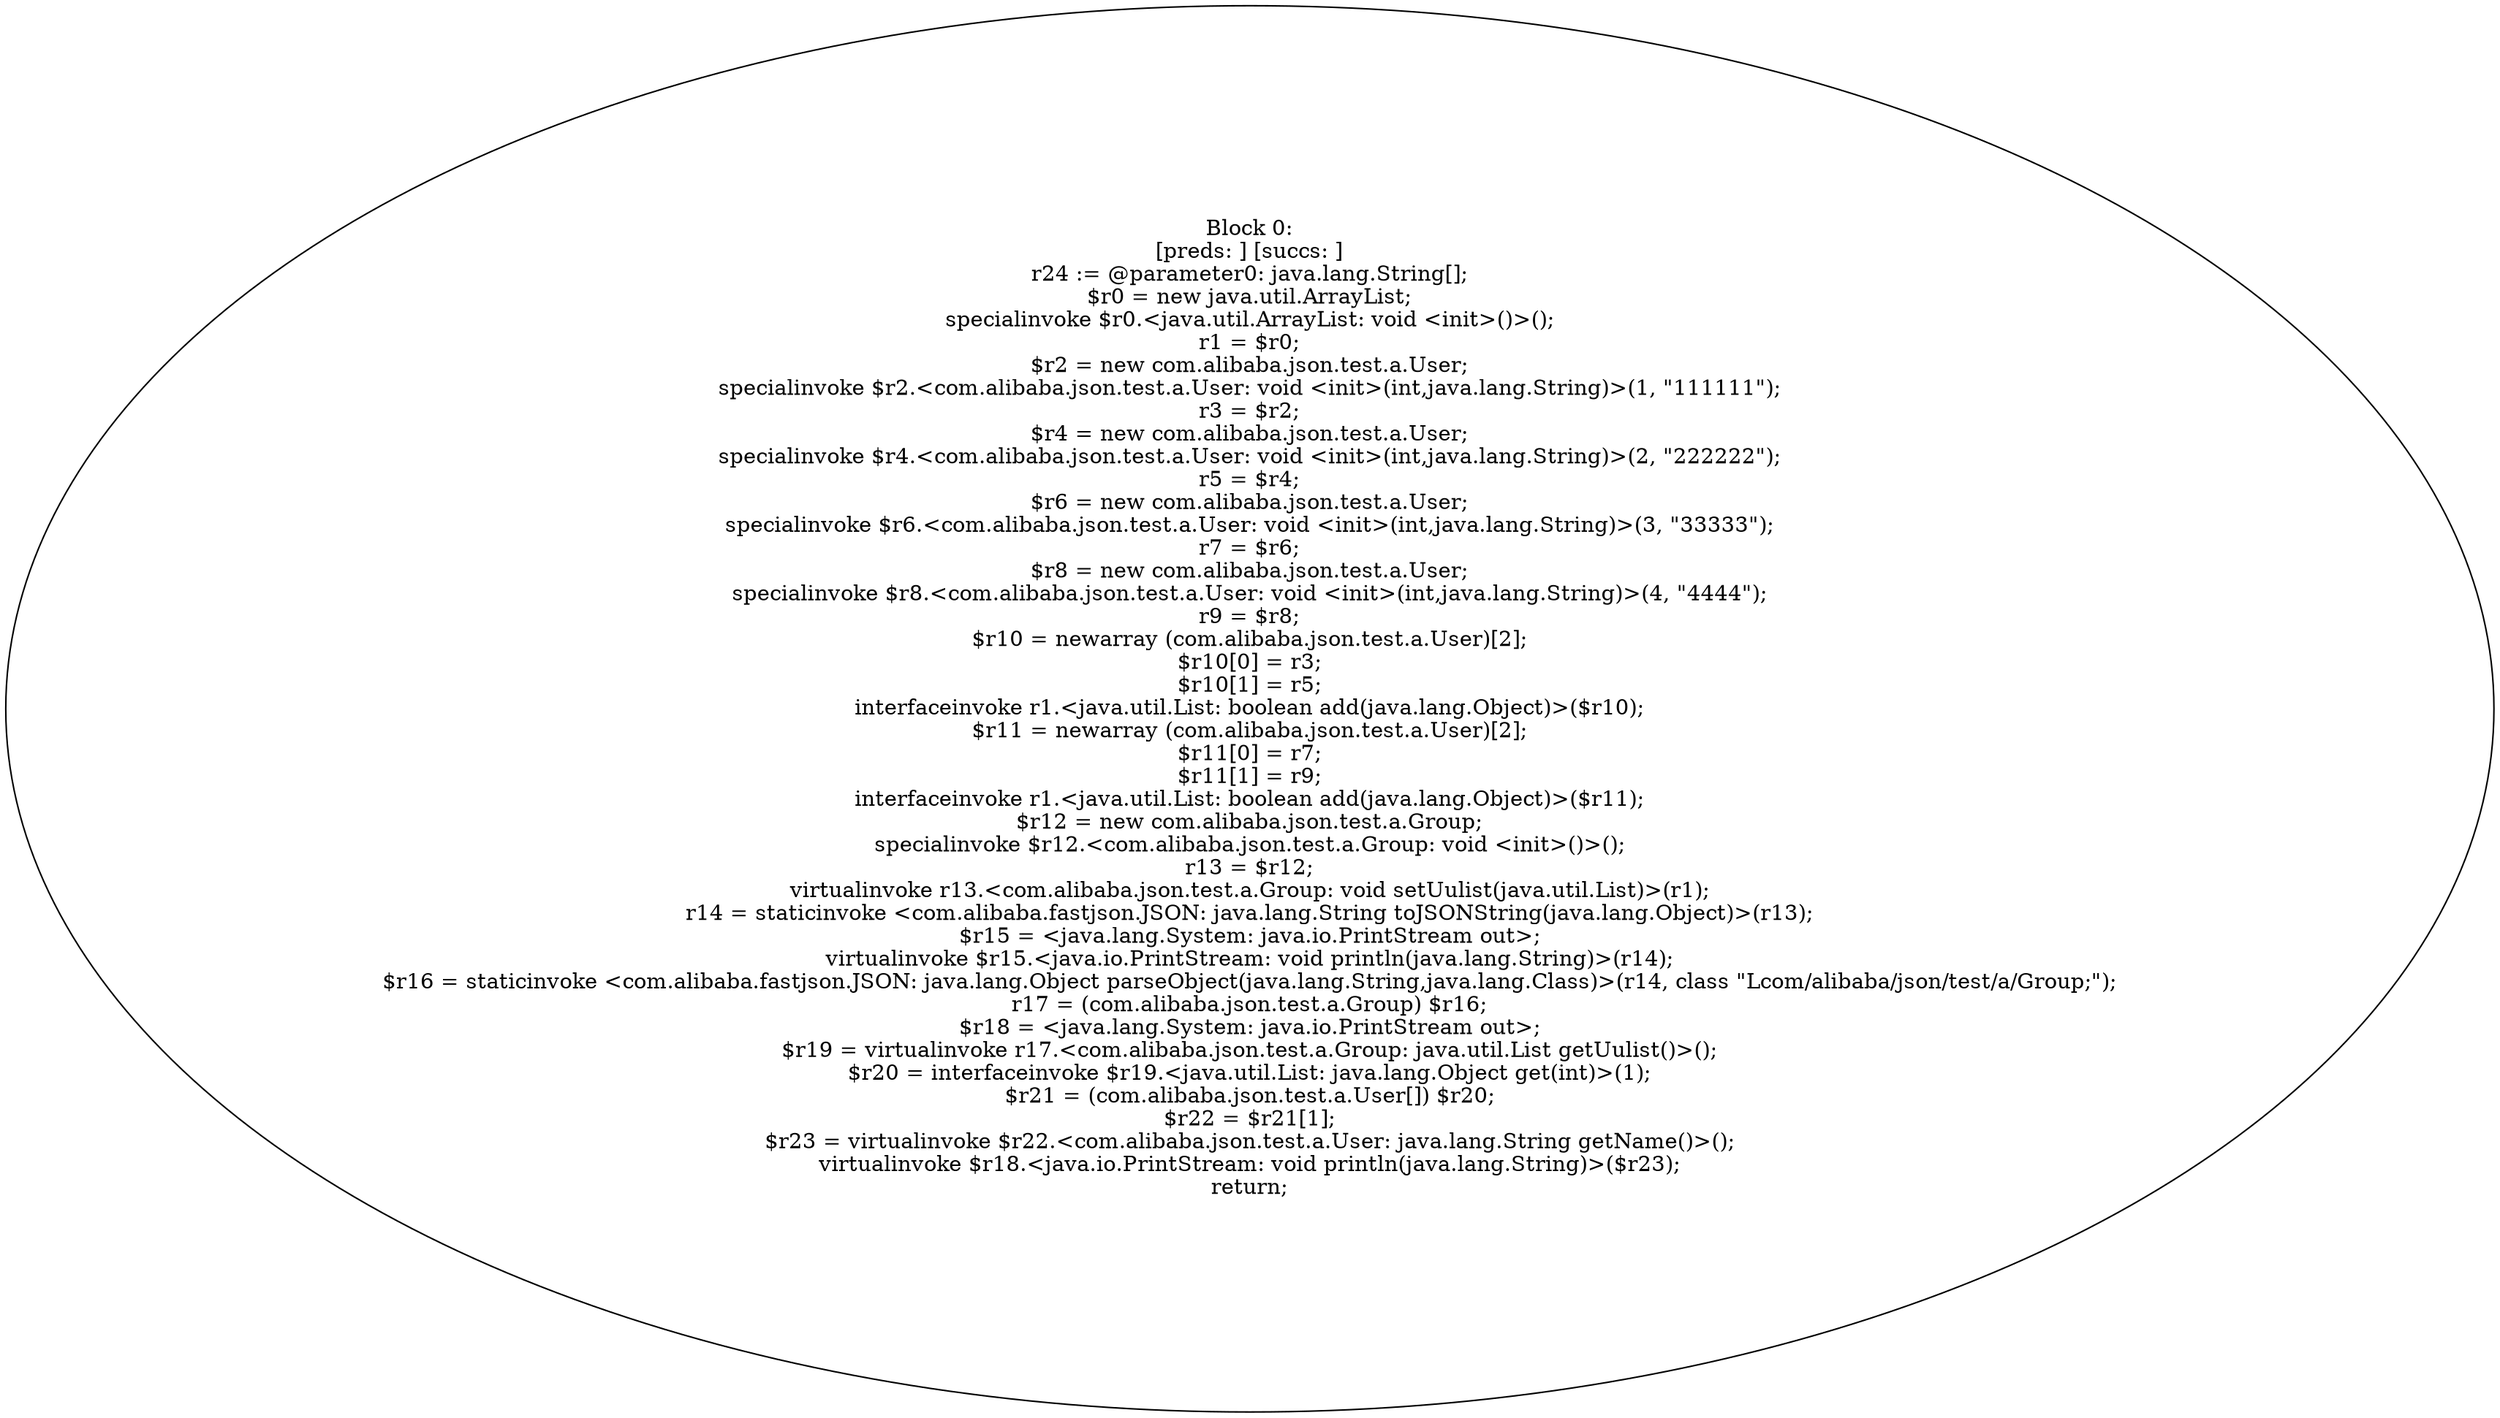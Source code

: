 digraph "unitGraph" {
    "Block 0:
[preds: ] [succs: ]
r24 := @parameter0: java.lang.String[];
$r0 = new java.util.ArrayList;
specialinvoke $r0.<java.util.ArrayList: void <init>()>();
r1 = $r0;
$r2 = new com.alibaba.json.test.a.User;
specialinvoke $r2.<com.alibaba.json.test.a.User: void <init>(int,java.lang.String)>(1, \"111111\");
r3 = $r2;
$r4 = new com.alibaba.json.test.a.User;
specialinvoke $r4.<com.alibaba.json.test.a.User: void <init>(int,java.lang.String)>(2, \"222222\");
r5 = $r4;
$r6 = new com.alibaba.json.test.a.User;
specialinvoke $r6.<com.alibaba.json.test.a.User: void <init>(int,java.lang.String)>(3, \"33333\");
r7 = $r6;
$r8 = new com.alibaba.json.test.a.User;
specialinvoke $r8.<com.alibaba.json.test.a.User: void <init>(int,java.lang.String)>(4, \"4444\");
r9 = $r8;
$r10 = newarray (com.alibaba.json.test.a.User)[2];
$r10[0] = r3;
$r10[1] = r5;
interfaceinvoke r1.<java.util.List: boolean add(java.lang.Object)>($r10);
$r11 = newarray (com.alibaba.json.test.a.User)[2];
$r11[0] = r7;
$r11[1] = r9;
interfaceinvoke r1.<java.util.List: boolean add(java.lang.Object)>($r11);
$r12 = new com.alibaba.json.test.a.Group;
specialinvoke $r12.<com.alibaba.json.test.a.Group: void <init>()>();
r13 = $r12;
virtualinvoke r13.<com.alibaba.json.test.a.Group: void setUulist(java.util.List)>(r1);
r14 = staticinvoke <com.alibaba.fastjson.JSON: java.lang.String toJSONString(java.lang.Object)>(r13);
$r15 = <java.lang.System: java.io.PrintStream out>;
virtualinvoke $r15.<java.io.PrintStream: void println(java.lang.String)>(r14);
$r16 = staticinvoke <com.alibaba.fastjson.JSON: java.lang.Object parseObject(java.lang.String,java.lang.Class)>(r14, class \"Lcom/alibaba/json/test/a/Group;\");
r17 = (com.alibaba.json.test.a.Group) $r16;
$r18 = <java.lang.System: java.io.PrintStream out>;
$r19 = virtualinvoke r17.<com.alibaba.json.test.a.Group: java.util.List getUulist()>();
$r20 = interfaceinvoke $r19.<java.util.List: java.lang.Object get(int)>(1);
$r21 = (com.alibaba.json.test.a.User[]) $r20;
$r22 = $r21[1];
$r23 = virtualinvoke $r22.<com.alibaba.json.test.a.User: java.lang.String getName()>();
virtualinvoke $r18.<java.io.PrintStream: void println(java.lang.String)>($r23);
return;
"
}
